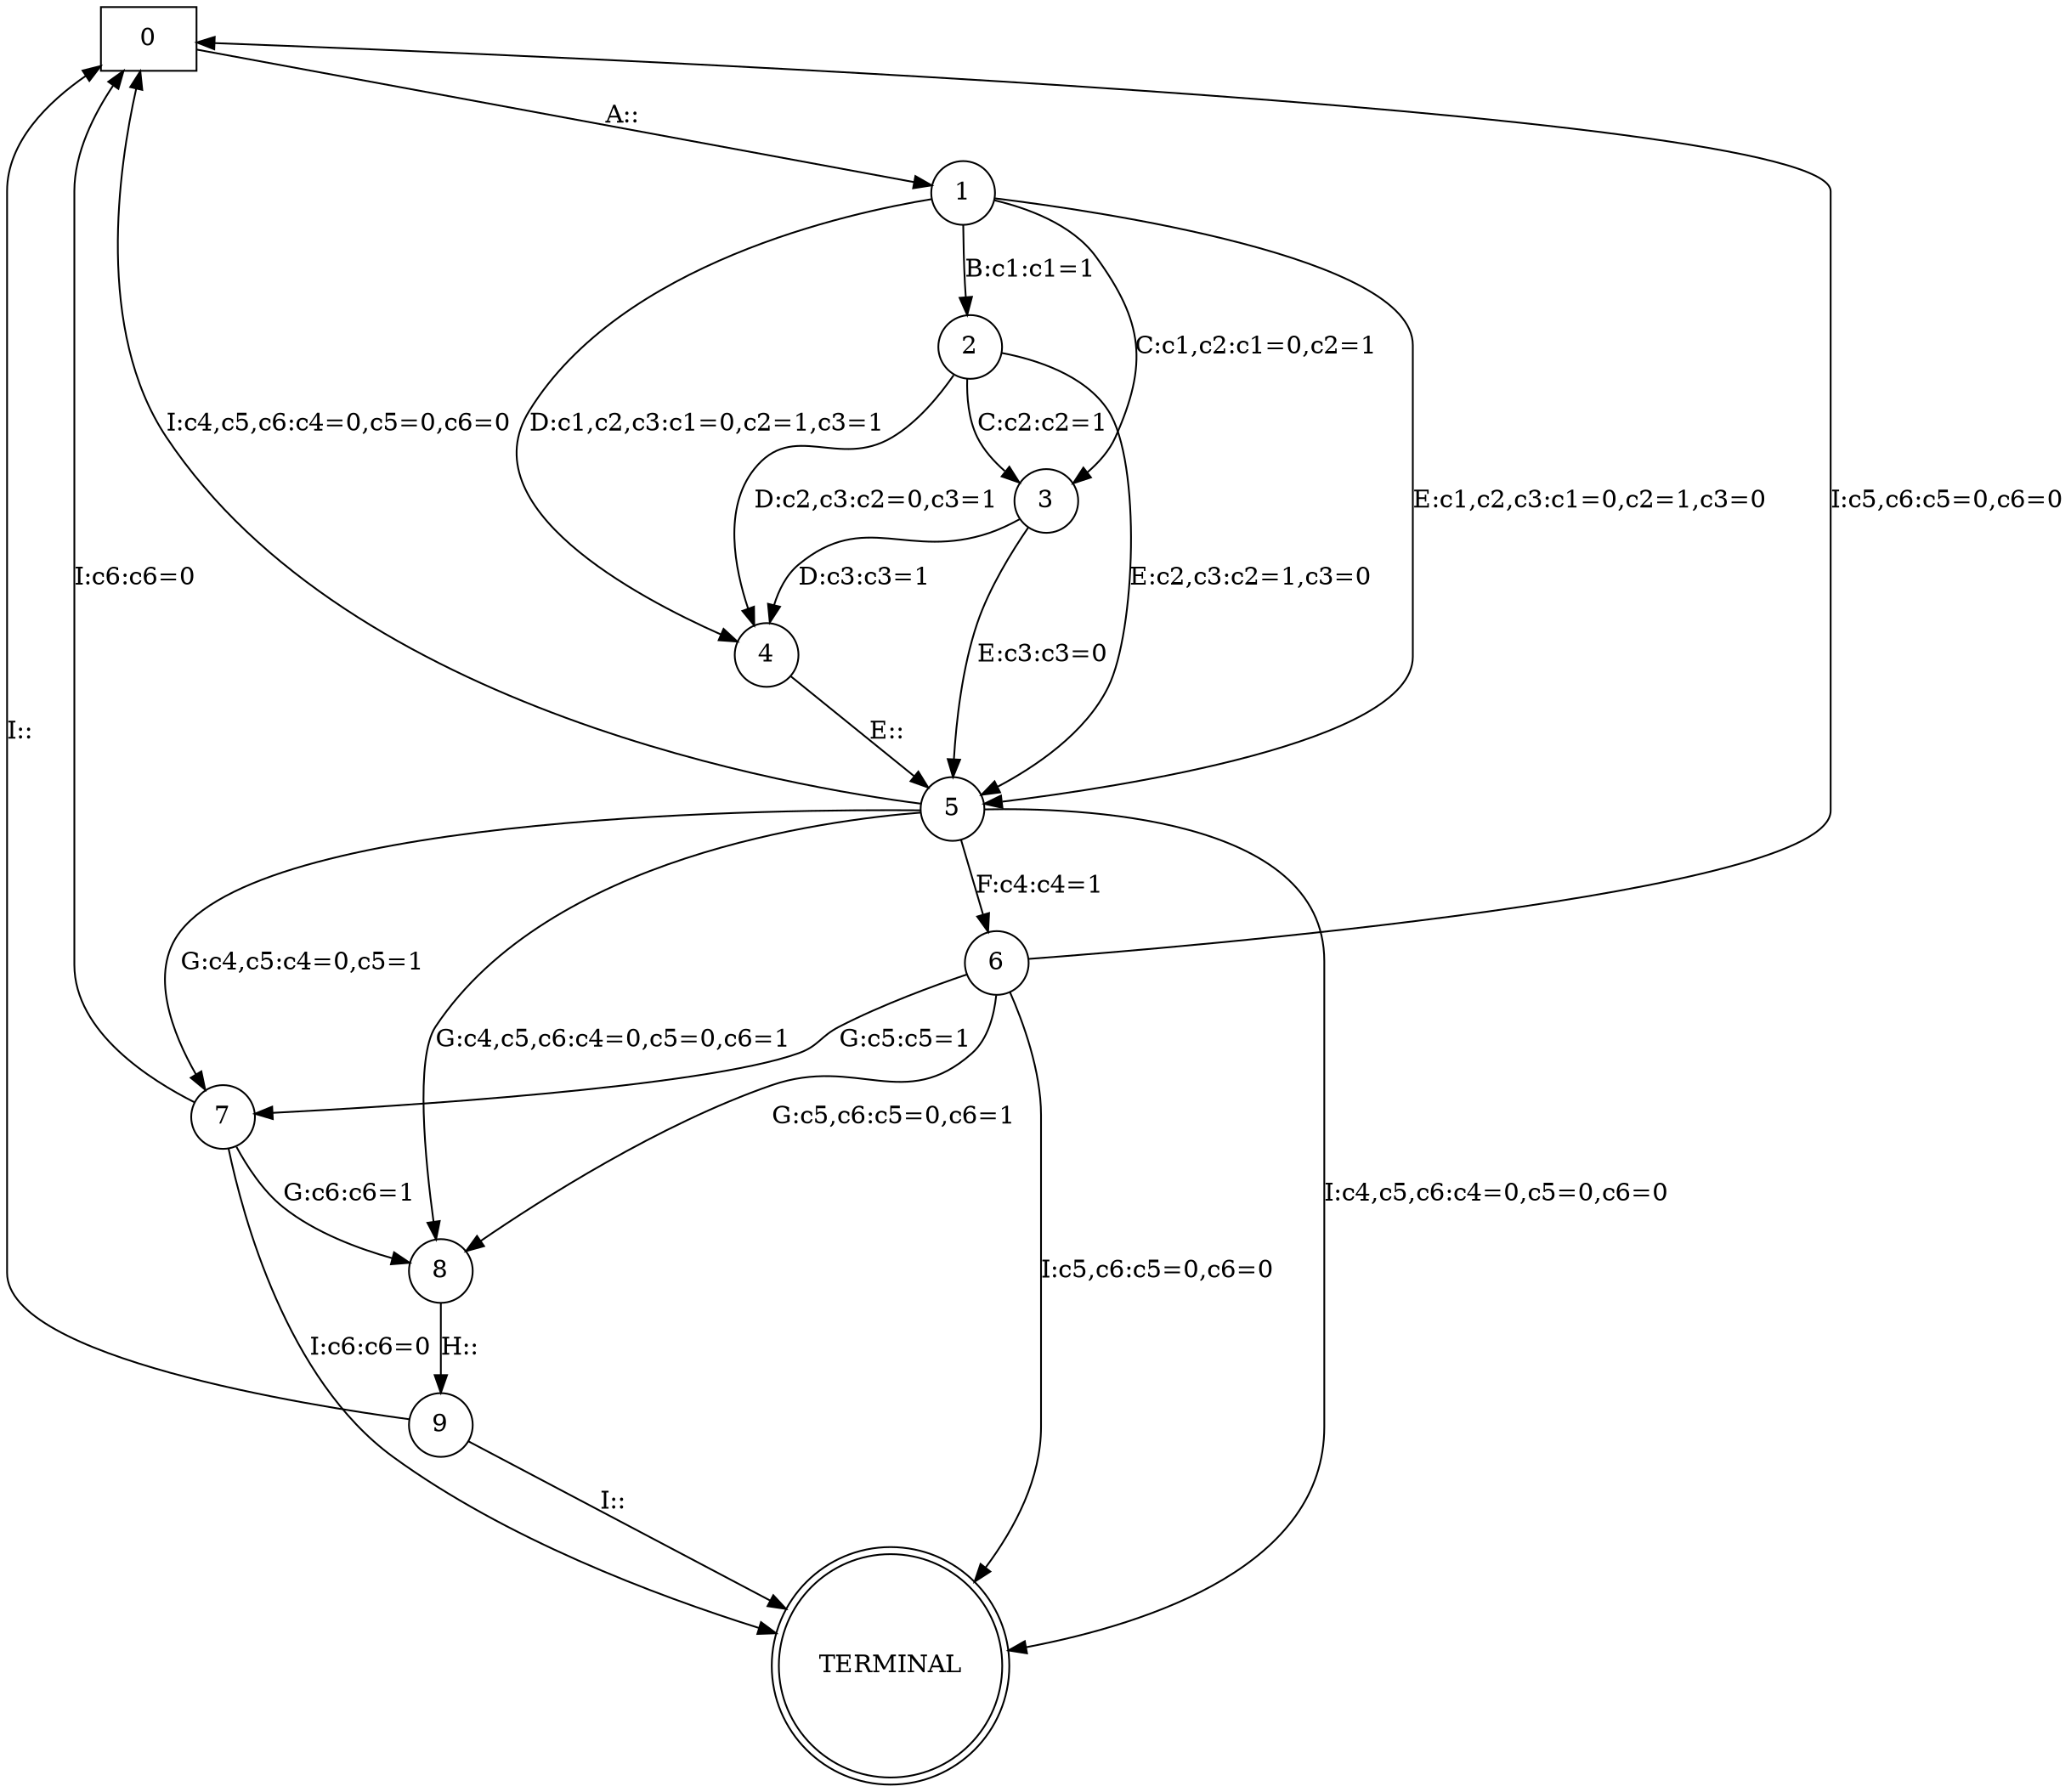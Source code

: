 strict digraph  {
0 [label=0, attr="{}", shape=box];
1 [label=1, attr="{}", shape=circle];
2 [label=2, attr="{}", shape=circle];
3 [label=3, attr="{}", shape=circle];
4 [label=4, attr="{}", shape=circle];
5 [label=5, attr="{}", shape=circle];
6 [label=6, attr="{}", shape=circle];
7 [label=7, attr="{}", shape=circle];
8 [label=8, attr="{}", shape=circle];
9 [label=9, attr="{}", shape=circle];
TERMINAL [label=TERMINAL, attr="{}", shape=doublecircle];
0 -> 1  [label="A::", prob=1];
1 -> 2  [label="B:c1:c1=1", prob="0.25"];
1 -> 3  [label="C:c1,c2:c1=0,c2=1", prob="0.25"];
1 -> 4  [label="D:c1,c2,c3:c1=0,c2=1,c3=1", prob="0.25"];
1 -> 5  [label="E:c1,c2,c3:c1=0,c2=1,c3=0", prob="0.25"];
2 -> 3  [label="C:c2:c2=1", prob="0.333"];
2 -> 4  [label="D:c2,c3:c2=0,c3=1", prob="0.333"];
2 -> 5  [label="E:c2,c3:c2=1,c3=0", prob="0.333"];
3 -> 4  [label="D:c3:c3=1", prob="0.5"];
3 -> 5  [label="E:c3:c3=0", prob="0.5"];
4 -> 5  [label="E::", prob=1];
5 -> 6  [label="F:c4:c4=1", prob="0.25"];
5 -> 7  [label="G:c4,c5:c4=0,c5=1", prob="0.25"];
5 -> 8  [label="G:c4,c5,c6:c4=0,c5=0,c6=1", prob="0.25"];
5 -> 0  [label="I:c4,c5,c6:c4=0,c5=0,c6=0", prob="0.10"];
5 -> TERMINAL  [label="I:c4,c5,c6:c4=0,c5=0,c6=0", prob="0.15"];
6 -> 7  [label="G:c5:c5=1", prob="0.333"];
6 -> 8  [label="G:c5,c6:c5=0,c6=1", prob="0.333"];
6 -> 0  [label="I:c5,c6:c5=0,c6=0", prob="0.133"];
6 -> TERMINAL  [label="I:c5,c6:c5=0,c6=0", prob="0.200"];
7 -> 8  [label="G:c6:c6=1", prob="0.5"];
7 -> 0  [label="I:c6:c6=0", prob="0.2"];
7 -> TERMINAL  [label="I:c6:c6=0", prob="0.3"];
8 -> 9  [label="H::", prob=1];
9 -> 0  [label="I::", prob="0.1"];
9 -> TERMINAL  [label="I::", prob="0.9"];
}
